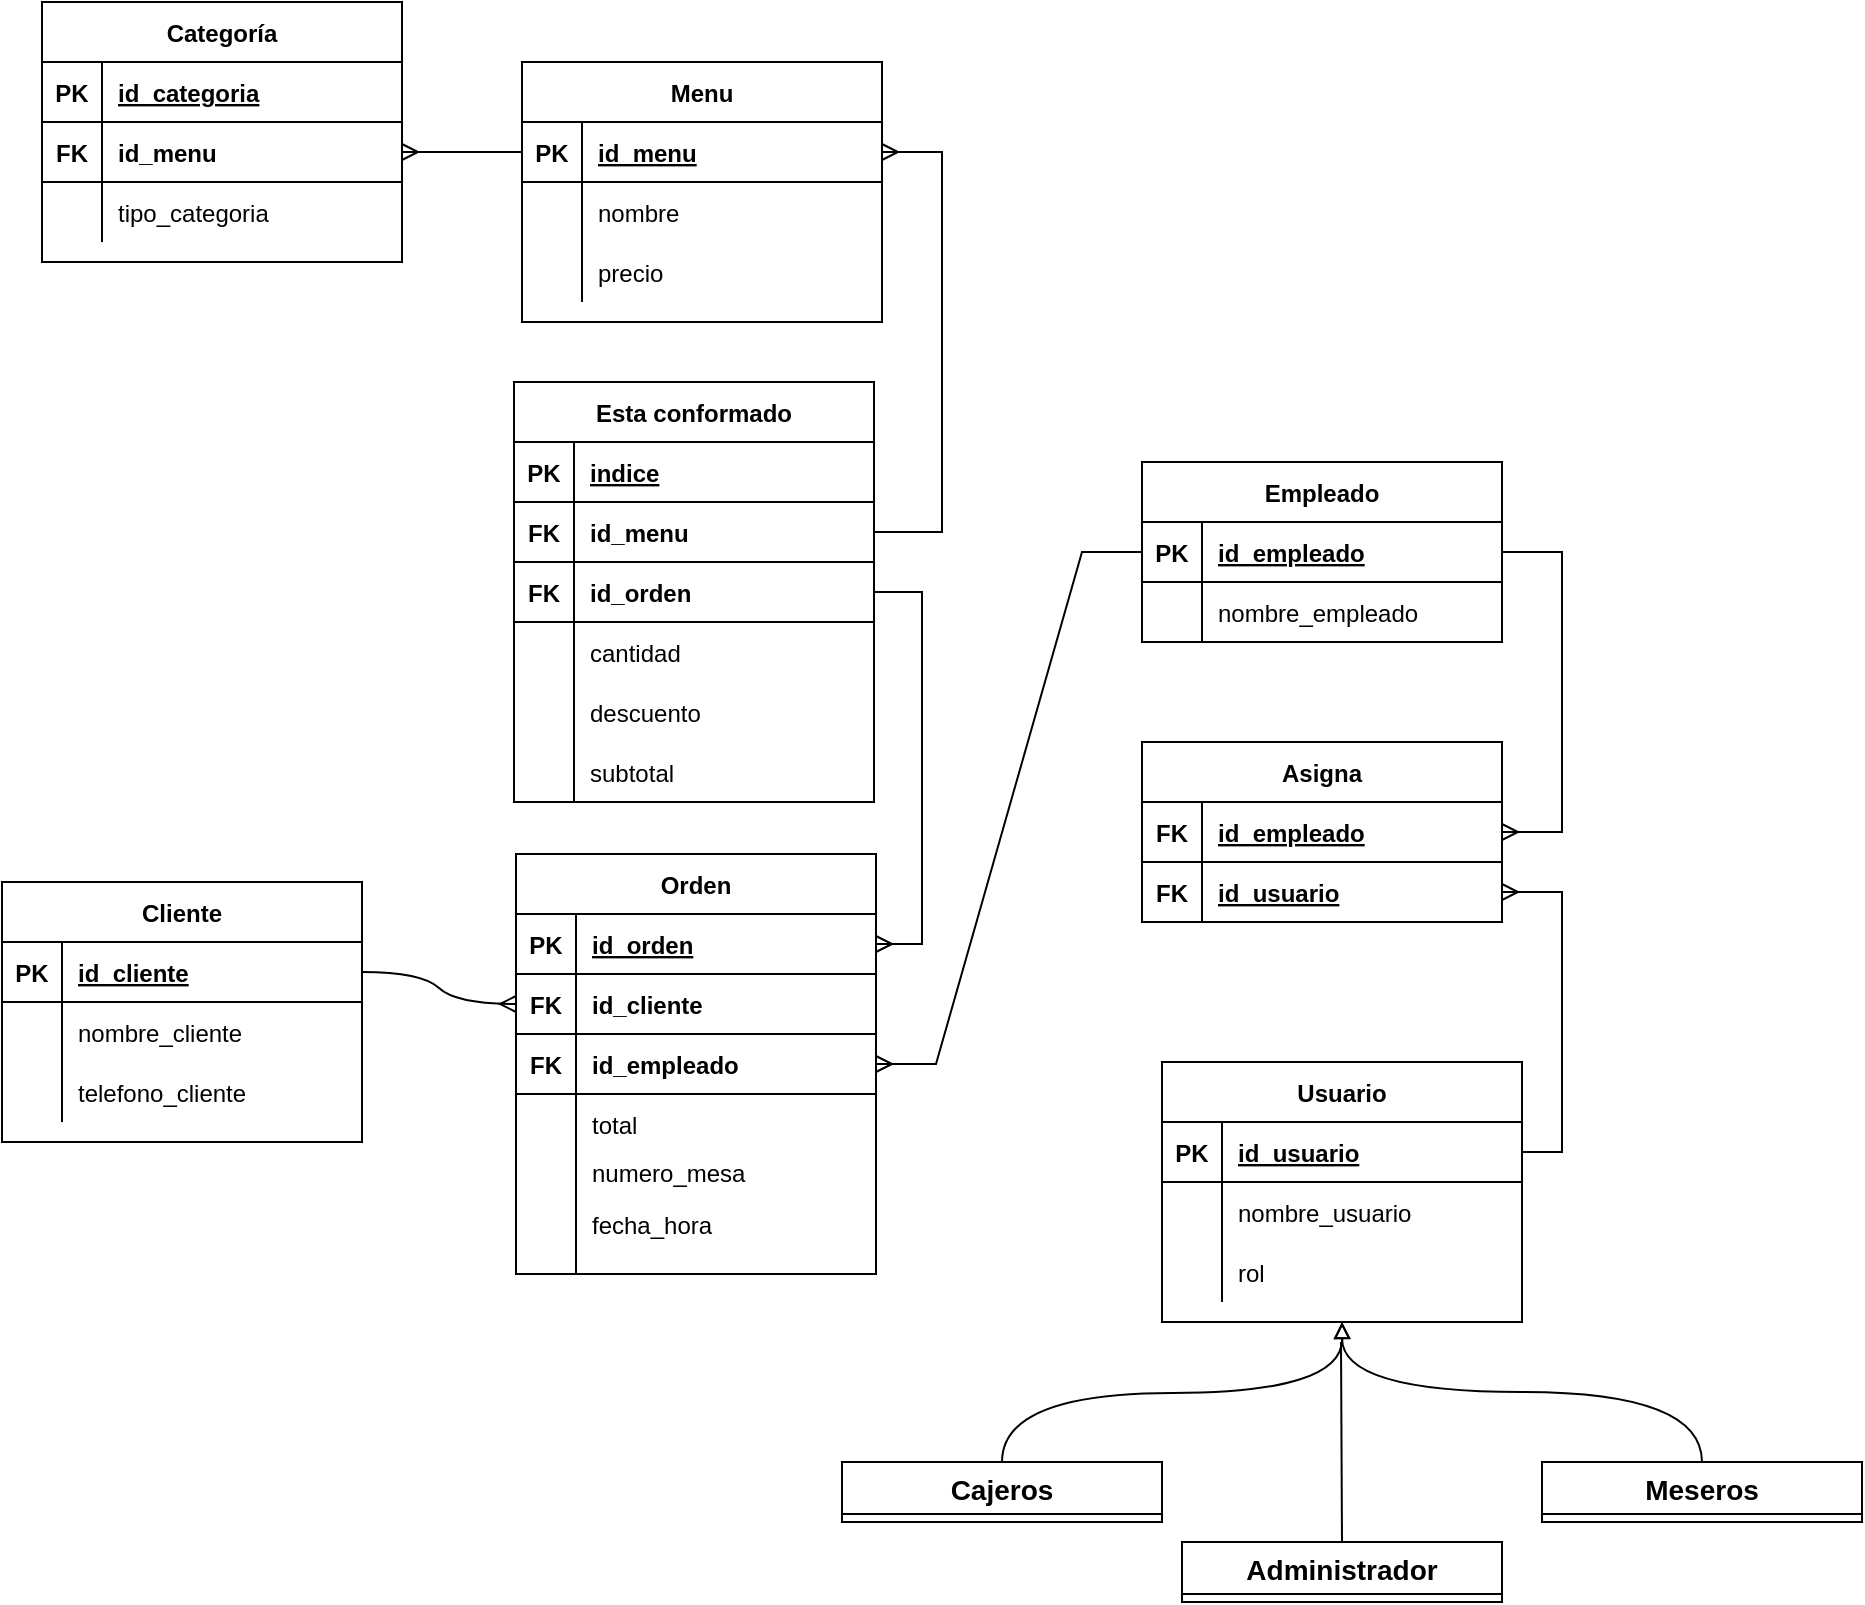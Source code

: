 <mxfile version="15.5.9" type="github">
  <diagram id="lqQEbO7ejHpjNOuA5p21" name="Page-1">
    <mxGraphModel dx="2037" dy="393" grid="1" gridSize="10" guides="1" tooltips="1" connect="1" arrows="1" fold="1" page="1" pageScale="1" pageWidth="1169" pageHeight="827" math="0" shadow="0">
      <root>
        <mxCell id="0" />
        <mxCell id="1" parent="0" />
        <mxCell id="8Vae4sAqEGgu1rBoIVW9-18" value="Cliente" style="shape=table;startSize=30;container=1;collapsible=1;childLayout=tableLayout;fixedRows=1;rowLines=0;fontStyle=1;align=center;resizeLast=1;" parent="1" vertex="1">
          <mxGeometry x="-930" y="570" width="180" height="130" as="geometry" />
        </mxCell>
        <mxCell id="8Vae4sAqEGgu1rBoIVW9-19" value="" style="shape=partialRectangle;collapsible=0;dropTarget=0;pointerEvents=0;fillColor=none;top=0;left=0;bottom=1;right=0;points=[[0,0.5],[1,0.5]];portConstraint=eastwest;" parent="8Vae4sAqEGgu1rBoIVW9-18" vertex="1">
          <mxGeometry y="30" width="180" height="30" as="geometry" />
        </mxCell>
        <mxCell id="8Vae4sAqEGgu1rBoIVW9-20" value="PK" style="shape=partialRectangle;connectable=0;fillColor=none;top=0;left=0;bottom=0;right=0;fontStyle=1;overflow=hidden;" parent="8Vae4sAqEGgu1rBoIVW9-19" vertex="1">
          <mxGeometry width="30" height="30" as="geometry">
            <mxRectangle width="30" height="30" as="alternateBounds" />
          </mxGeometry>
        </mxCell>
        <mxCell id="8Vae4sAqEGgu1rBoIVW9-21" value="id_cliente" style="shape=partialRectangle;connectable=0;fillColor=none;top=0;left=0;bottom=0;right=0;align=left;spacingLeft=6;fontStyle=5;overflow=hidden;" parent="8Vae4sAqEGgu1rBoIVW9-19" vertex="1">
          <mxGeometry x="30" width="150" height="30" as="geometry">
            <mxRectangle width="150" height="30" as="alternateBounds" />
          </mxGeometry>
        </mxCell>
        <mxCell id="8Vae4sAqEGgu1rBoIVW9-25" value="" style="shape=partialRectangle;collapsible=0;dropTarget=0;pointerEvents=0;fillColor=none;top=0;left=0;bottom=0;right=0;points=[[0,0.5],[1,0.5]];portConstraint=eastwest;" parent="8Vae4sAqEGgu1rBoIVW9-18" vertex="1">
          <mxGeometry y="60" width="180" height="30" as="geometry" />
        </mxCell>
        <mxCell id="8Vae4sAqEGgu1rBoIVW9-26" value="" style="shape=partialRectangle;connectable=0;fillColor=none;top=0;left=0;bottom=0;right=0;editable=1;overflow=hidden;" parent="8Vae4sAqEGgu1rBoIVW9-25" vertex="1">
          <mxGeometry width="30" height="30" as="geometry">
            <mxRectangle width="30" height="30" as="alternateBounds" />
          </mxGeometry>
        </mxCell>
        <mxCell id="8Vae4sAqEGgu1rBoIVW9-27" value="nombre_cliente" style="shape=partialRectangle;connectable=0;fillColor=none;top=0;left=0;bottom=0;right=0;align=left;spacingLeft=6;overflow=hidden;" parent="8Vae4sAqEGgu1rBoIVW9-25" vertex="1">
          <mxGeometry x="30" width="150" height="30" as="geometry">
            <mxRectangle width="150" height="30" as="alternateBounds" />
          </mxGeometry>
        </mxCell>
        <mxCell id="8Vae4sAqEGgu1rBoIVW9-28" value="" style="shape=partialRectangle;collapsible=0;dropTarget=0;pointerEvents=0;fillColor=none;top=0;left=0;bottom=0;right=0;points=[[0,0.5],[1,0.5]];portConstraint=eastwest;" parent="8Vae4sAqEGgu1rBoIVW9-18" vertex="1">
          <mxGeometry y="90" width="180" height="30" as="geometry" />
        </mxCell>
        <mxCell id="8Vae4sAqEGgu1rBoIVW9-29" value="" style="shape=partialRectangle;connectable=0;fillColor=none;top=0;left=0;bottom=0;right=0;editable=1;overflow=hidden;" parent="8Vae4sAqEGgu1rBoIVW9-28" vertex="1">
          <mxGeometry width="30" height="30" as="geometry">
            <mxRectangle width="30" height="30" as="alternateBounds" />
          </mxGeometry>
        </mxCell>
        <mxCell id="8Vae4sAqEGgu1rBoIVW9-30" value="telefono_cliente" style="shape=partialRectangle;connectable=0;fillColor=none;top=0;left=0;bottom=0;right=0;align=left;spacingLeft=6;overflow=hidden;" parent="8Vae4sAqEGgu1rBoIVW9-28" vertex="1">
          <mxGeometry x="30" width="150" height="30" as="geometry">
            <mxRectangle width="150" height="30" as="alternateBounds" />
          </mxGeometry>
        </mxCell>
        <mxCell id="8Vae4sAqEGgu1rBoIVW9-31" value="Usuario" style="shape=table;startSize=30;container=1;collapsible=1;childLayout=tableLayout;fixedRows=1;rowLines=0;fontStyle=1;align=center;resizeLast=1;" parent="1" vertex="1">
          <mxGeometry x="-350" y="660" width="180" height="130" as="geometry" />
        </mxCell>
        <mxCell id="8Vae4sAqEGgu1rBoIVW9-32" value="" style="shape=partialRectangle;collapsible=0;dropTarget=0;pointerEvents=0;fillColor=none;top=0;left=0;bottom=1;right=0;points=[[0,0.5],[1,0.5]];portConstraint=eastwest;" parent="8Vae4sAqEGgu1rBoIVW9-31" vertex="1">
          <mxGeometry y="30" width="180" height="30" as="geometry" />
        </mxCell>
        <mxCell id="8Vae4sAqEGgu1rBoIVW9-33" value="PK" style="shape=partialRectangle;connectable=0;fillColor=none;top=0;left=0;bottom=0;right=0;fontStyle=1;overflow=hidden;" parent="8Vae4sAqEGgu1rBoIVW9-32" vertex="1">
          <mxGeometry width="30" height="30" as="geometry">
            <mxRectangle width="30" height="30" as="alternateBounds" />
          </mxGeometry>
        </mxCell>
        <mxCell id="8Vae4sAqEGgu1rBoIVW9-34" value="id_usuario" style="shape=partialRectangle;connectable=0;fillColor=none;top=0;left=0;bottom=0;right=0;align=left;spacingLeft=6;fontStyle=5;overflow=hidden;" parent="8Vae4sAqEGgu1rBoIVW9-32" vertex="1">
          <mxGeometry x="30" width="150" height="30" as="geometry">
            <mxRectangle width="150" height="30" as="alternateBounds" />
          </mxGeometry>
        </mxCell>
        <mxCell id="8Vae4sAqEGgu1rBoIVW9-35" value="" style="shape=partialRectangle;collapsible=0;dropTarget=0;pointerEvents=0;fillColor=none;top=0;left=0;bottom=0;right=0;points=[[0,0.5],[1,0.5]];portConstraint=eastwest;" parent="8Vae4sAqEGgu1rBoIVW9-31" vertex="1">
          <mxGeometry y="60" width="180" height="30" as="geometry" />
        </mxCell>
        <mxCell id="8Vae4sAqEGgu1rBoIVW9-36" value="" style="shape=partialRectangle;connectable=0;fillColor=none;top=0;left=0;bottom=0;right=0;editable=1;overflow=hidden;" parent="8Vae4sAqEGgu1rBoIVW9-35" vertex="1">
          <mxGeometry width="30" height="30" as="geometry">
            <mxRectangle width="30" height="30" as="alternateBounds" />
          </mxGeometry>
        </mxCell>
        <mxCell id="8Vae4sAqEGgu1rBoIVW9-37" value="nombre_usuario" style="shape=partialRectangle;connectable=0;fillColor=none;top=0;left=0;bottom=0;right=0;align=left;spacingLeft=6;overflow=hidden;" parent="8Vae4sAqEGgu1rBoIVW9-35" vertex="1">
          <mxGeometry x="30" width="150" height="30" as="geometry">
            <mxRectangle width="150" height="30" as="alternateBounds" />
          </mxGeometry>
        </mxCell>
        <mxCell id="8Vae4sAqEGgu1rBoIVW9-38" value="" style="shape=partialRectangle;collapsible=0;dropTarget=0;pointerEvents=0;fillColor=none;top=0;left=0;bottom=0;right=0;points=[[0,0.5],[1,0.5]];portConstraint=eastwest;" parent="8Vae4sAqEGgu1rBoIVW9-31" vertex="1">
          <mxGeometry y="90" width="180" height="30" as="geometry" />
        </mxCell>
        <mxCell id="8Vae4sAqEGgu1rBoIVW9-39" value="" style="shape=partialRectangle;connectable=0;fillColor=none;top=0;left=0;bottom=0;right=0;editable=1;overflow=hidden;" parent="8Vae4sAqEGgu1rBoIVW9-38" vertex="1">
          <mxGeometry width="30" height="30" as="geometry">
            <mxRectangle width="30" height="30" as="alternateBounds" />
          </mxGeometry>
        </mxCell>
        <mxCell id="8Vae4sAqEGgu1rBoIVW9-40" value="rol" style="shape=partialRectangle;connectable=0;fillColor=none;top=0;left=0;bottom=0;right=0;align=left;spacingLeft=6;overflow=hidden;" parent="8Vae4sAqEGgu1rBoIVW9-38" vertex="1">
          <mxGeometry x="30" width="150" height="30" as="geometry">
            <mxRectangle width="150" height="30" as="alternateBounds" />
          </mxGeometry>
        </mxCell>
        <mxCell id="8Vae4sAqEGgu1rBoIVW9-57" value="Orden" style="shape=table;startSize=30;container=1;collapsible=1;childLayout=tableLayout;fixedRows=1;rowLines=0;fontStyle=1;align=center;resizeLast=1;" parent="1" vertex="1">
          <mxGeometry x="-673" y="556" width="180" height="210" as="geometry" />
        </mxCell>
        <mxCell id="8Vae4sAqEGgu1rBoIVW9-58" value="" style="shape=partialRectangle;collapsible=0;dropTarget=0;pointerEvents=0;fillColor=none;top=0;left=0;bottom=1;right=0;points=[[0,0.5],[1,0.5]];portConstraint=eastwest;" parent="8Vae4sAqEGgu1rBoIVW9-57" vertex="1">
          <mxGeometry y="30" width="180" height="30" as="geometry" />
        </mxCell>
        <mxCell id="8Vae4sAqEGgu1rBoIVW9-59" value="PK" style="shape=partialRectangle;connectable=0;fillColor=none;top=0;left=0;bottom=0;right=0;fontStyle=1;overflow=hidden;" parent="8Vae4sAqEGgu1rBoIVW9-58" vertex="1">
          <mxGeometry width="30" height="30" as="geometry">
            <mxRectangle width="30" height="30" as="alternateBounds" />
          </mxGeometry>
        </mxCell>
        <mxCell id="8Vae4sAqEGgu1rBoIVW9-60" value="id_orden" style="shape=partialRectangle;connectable=0;fillColor=none;top=0;left=0;bottom=0;right=0;align=left;spacingLeft=6;fontStyle=5;overflow=hidden;" parent="8Vae4sAqEGgu1rBoIVW9-58" vertex="1">
          <mxGeometry x="30" width="150" height="30" as="geometry">
            <mxRectangle width="150" height="30" as="alternateBounds" />
          </mxGeometry>
        </mxCell>
        <mxCell id="8Vae4sAqEGgu1rBoIVW9-61" value="" style="shape=partialRectangle;collapsible=0;dropTarget=0;pointerEvents=0;fillColor=none;top=0;left=0;bottom=1;right=0;points=[[0,0.5],[1,0.5]];portConstraint=eastwest;" parent="8Vae4sAqEGgu1rBoIVW9-57" vertex="1">
          <mxGeometry y="60" width="180" height="30" as="geometry" />
        </mxCell>
        <mxCell id="8Vae4sAqEGgu1rBoIVW9-62" value="FK" style="shape=partialRectangle;connectable=0;fillColor=none;top=0;left=0;bottom=0;right=0;fontStyle=1;overflow=hidden;" parent="8Vae4sAqEGgu1rBoIVW9-61" vertex="1">
          <mxGeometry width="30" height="30" as="geometry">
            <mxRectangle width="30" height="30" as="alternateBounds" />
          </mxGeometry>
        </mxCell>
        <mxCell id="8Vae4sAqEGgu1rBoIVW9-63" value="id_cliente" style="shape=partialRectangle;connectable=0;fillColor=none;top=0;left=0;bottom=0;right=0;align=left;spacingLeft=6;fontStyle=1;overflow=hidden;" parent="8Vae4sAqEGgu1rBoIVW9-61" vertex="1">
          <mxGeometry x="30" width="150" height="30" as="geometry">
            <mxRectangle width="150" height="30" as="alternateBounds" />
          </mxGeometry>
        </mxCell>
        <mxCell id="8Vae4sAqEGgu1rBoIVW9-67" value="" style="shape=partialRectangle;collapsible=0;dropTarget=0;pointerEvents=0;fillColor=none;top=0;left=0;bottom=1;right=0;points=[[0,0.5],[1,0.5]];portConstraint=eastwest;" parent="8Vae4sAqEGgu1rBoIVW9-57" vertex="1">
          <mxGeometry y="90" width="180" height="30" as="geometry" />
        </mxCell>
        <mxCell id="8Vae4sAqEGgu1rBoIVW9-68" value="FK" style="shape=partialRectangle;connectable=0;fillColor=none;top=0;left=0;bottom=0;right=0;fontStyle=1;overflow=hidden;" parent="8Vae4sAqEGgu1rBoIVW9-67" vertex="1">
          <mxGeometry width="30" height="30" as="geometry">
            <mxRectangle width="30" height="30" as="alternateBounds" />
          </mxGeometry>
        </mxCell>
        <mxCell id="8Vae4sAqEGgu1rBoIVW9-69" value="id_empleado" style="shape=partialRectangle;connectable=0;fillColor=none;top=0;left=0;bottom=0;right=0;align=left;spacingLeft=6;fontStyle=1;overflow=hidden;" parent="8Vae4sAqEGgu1rBoIVW9-67" vertex="1">
          <mxGeometry x="30" width="150" height="30" as="geometry">
            <mxRectangle width="150" height="30" as="alternateBounds" />
          </mxGeometry>
        </mxCell>
        <mxCell id="8Vae4sAqEGgu1rBoIVW9-64" value="" style="shape=partialRectangle;collapsible=0;dropTarget=0;pointerEvents=0;fillColor=none;top=0;left=0;bottom=0;right=0;points=[[0,0.5],[1,0.5]];portConstraint=eastwest;" parent="8Vae4sAqEGgu1rBoIVW9-57" vertex="1">
          <mxGeometry y="120" width="180" height="30" as="geometry" />
        </mxCell>
        <mxCell id="8Vae4sAqEGgu1rBoIVW9-65" value="" style="shape=partialRectangle;connectable=0;fillColor=none;top=0;left=0;bottom=0;right=0;editable=1;overflow=hidden;" parent="8Vae4sAqEGgu1rBoIVW9-64" vertex="1">
          <mxGeometry width="30" height="30" as="geometry">
            <mxRectangle width="30" height="30" as="alternateBounds" />
          </mxGeometry>
        </mxCell>
        <mxCell id="8Vae4sAqEGgu1rBoIVW9-66" value="total" style="shape=partialRectangle;connectable=0;fillColor=none;top=0;left=0;bottom=0;right=0;align=left;spacingLeft=6;overflow=hidden;" parent="8Vae4sAqEGgu1rBoIVW9-64" vertex="1">
          <mxGeometry x="30" width="150" height="30" as="geometry">
            <mxRectangle width="150" height="30" as="alternateBounds" />
          </mxGeometry>
        </mxCell>
        <mxCell id="8Vae4sAqEGgu1rBoIVW9-70" value="" style="shape=partialRectangle;collapsible=0;dropTarget=0;pointerEvents=0;fillColor=none;top=0;left=0;bottom=0;right=0;points=[[0,0.5],[1,0.5]];portConstraint=eastwest;" parent="8Vae4sAqEGgu1rBoIVW9-57" vertex="1">
          <mxGeometry y="150" width="180" height="30" as="geometry" />
        </mxCell>
        <mxCell id="8Vae4sAqEGgu1rBoIVW9-71" value="" style="shape=partialRectangle;connectable=0;fillColor=none;top=0;left=0;bottom=0;right=0;editable=1;overflow=hidden;" parent="8Vae4sAqEGgu1rBoIVW9-70" vertex="1">
          <mxGeometry width="30" height="30" as="geometry">
            <mxRectangle width="30" height="30" as="alternateBounds" />
          </mxGeometry>
        </mxCell>
        <mxCell id="8Vae4sAqEGgu1rBoIVW9-72" value="" style="shape=partialRectangle;connectable=0;fillColor=none;top=0;left=0;bottom=0;right=0;align=left;spacingLeft=6;overflow=hidden;" parent="8Vae4sAqEGgu1rBoIVW9-70" vertex="1">
          <mxGeometry x="30" width="150" height="30" as="geometry">
            <mxRectangle width="150" height="30" as="alternateBounds" />
          </mxGeometry>
        </mxCell>
        <mxCell id="8Vae4sAqEGgu1rBoIVW9-127" value="" style="shape=partialRectangle;collapsible=0;dropTarget=0;pointerEvents=0;fillColor=none;top=0;left=0;bottom=1;right=0;points=[[0,0.5],[1,0.5]];portConstraint=eastwest;" parent="8Vae4sAqEGgu1rBoIVW9-57" vertex="1">
          <mxGeometry y="180" width="180" height="30" as="geometry" />
        </mxCell>
        <mxCell id="8Vae4sAqEGgu1rBoIVW9-128" value="" style="shape=partialRectangle;connectable=0;fillColor=none;top=0;left=0;bottom=0;right=0;fontStyle=1;overflow=hidden;" parent="8Vae4sAqEGgu1rBoIVW9-127" vertex="1">
          <mxGeometry width="30" height="30" as="geometry">
            <mxRectangle width="30" height="30" as="alternateBounds" />
          </mxGeometry>
        </mxCell>
        <mxCell id="8Vae4sAqEGgu1rBoIVW9-129" value="" style="shape=partialRectangle;connectable=0;fillColor=none;top=0;left=0;bottom=0;right=0;align=left;spacingLeft=6;fontStyle=1;overflow=hidden;" parent="8Vae4sAqEGgu1rBoIVW9-127" vertex="1">
          <mxGeometry x="30" width="150" height="30" as="geometry">
            <mxRectangle width="150" height="30" as="alternateBounds" />
          </mxGeometry>
        </mxCell>
        <mxCell id="8Vae4sAqEGgu1rBoIVW9-96" value="Categoría" style="shape=table;startSize=30;container=1;collapsible=1;childLayout=tableLayout;fixedRows=1;rowLines=0;fontStyle=1;align=center;resizeLast=1;" parent="1" vertex="1">
          <mxGeometry x="-910" y="130" width="180" height="130" as="geometry" />
        </mxCell>
        <mxCell id="8Vae4sAqEGgu1rBoIVW9-97" value="" style="shape=partialRectangle;collapsible=0;dropTarget=0;pointerEvents=0;fillColor=none;top=0;left=0;bottom=1;right=0;points=[[0,0.5],[1,0.5]];portConstraint=eastwest;" parent="8Vae4sAqEGgu1rBoIVW9-96" vertex="1">
          <mxGeometry y="30" width="180" height="30" as="geometry" />
        </mxCell>
        <mxCell id="8Vae4sAqEGgu1rBoIVW9-98" value="PK" style="shape=partialRectangle;connectable=0;fillColor=none;top=0;left=0;bottom=0;right=0;fontStyle=1;overflow=hidden;" parent="8Vae4sAqEGgu1rBoIVW9-97" vertex="1">
          <mxGeometry width="30" height="30" as="geometry">
            <mxRectangle width="30" height="30" as="alternateBounds" />
          </mxGeometry>
        </mxCell>
        <mxCell id="8Vae4sAqEGgu1rBoIVW9-99" value="id_categoria" style="shape=partialRectangle;connectable=0;fillColor=none;top=0;left=0;bottom=0;right=0;align=left;spacingLeft=6;fontStyle=5;overflow=hidden;" parent="8Vae4sAqEGgu1rBoIVW9-97" vertex="1">
          <mxGeometry x="30" width="150" height="30" as="geometry">
            <mxRectangle width="150" height="30" as="alternateBounds" />
          </mxGeometry>
        </mxCell>
        <mxCell id="8Vae4sAqEGgu1rBoIVW9-100" value="" style="shape=partialRectangle;collapsible=0;dropTarget=0;pointerEvents=0;fillColor=none;top=0;left=0;bottom=1;right=0;points=[[0,0.5],[1,0.5]];portConstraint=eastwest;" parent="8Vae4sAqEGgu1rBoIVW9-96" vertex="1">
          <mxGeometry y="60" width="180" height="30" as="geometry" />
        </mxCell>
        <mxCell id="8Vae4sAqEGgu1rBoIVW9-101" value="FK" style="shape=partialRectangle;connectable=0;fillColor=none;top=0;left=0;bottom=0;right=0;fontStyle=1;overflow=hidden;" parent="8Vae4sAqEGgu1rBoIVW9-100" vertex="1">
          <mxGeometry width="30" height="30" as="geometry">
            <mxRectangle width="30" height="30" as="alternateBounds" />
          </mxGeometry>
        </mxCell>
        <mxCell id="8Vae4sAqEGgu1rBoIVW9-102" value="id_menu" style="shape=partialRectangle;connectable=0;fillColor=none;top=0;left=0;bottom=0;right=0;align=left;spacingLeft=6;fontStyle=1;overflow=hidden;" parent="8Vae4sAqEGgu1rBoIVW9-100" vertex="1">
          <mxGeometry x="30" width="150" height="30" as="geometry">
            <mxRectangle width="150" height="30" as="alternateBounds" />
          </mxGeometry>
        </mxCell>
        <mxCell id="8Vae4sAqEGgu1rBoIVW9-103" value="" style="shape=partialRectangle;collapsible=0;dropTarget=0;pointerEvents=0;fillColor=none;top=0;left=0;bottom=0;right=0;points=[[0,0.5],[1,0.5]];portConstraint=eastwest;" parent="8Vae4sAqEGgu1rBoIVW9-96" vertex="1">
          <mxGeometry y="90" width="180" height="30" as="geometry" />
        </mxCell>
        <mxCell id="8Vae4sAqEGgu1rBoIVW9-104" value="" style="shape=partialRectangle;connectable=0;fillColor=none;top=0;left=0;bottom=0;right=0;editable=1;overflow=hidden;" parent="8Vae4sAqEGgu1rBoIVW9-103" vertex="1">
          <mxGeometry width="30" height="30" as="geometry">
            <mxRectangle width="30" height="30" as="alternateBounds" />
          </mxGeometry>
        </mxCell>
        <mxCell id="8Vae4sAqEGgu1rBoIVW9-105" value="tipo_categoria" style="shape=partialRectangle;connectable=0;fillColor=none;top=0;left=0;bottom=0;right=0;align=left;spacingLeft=6;overflow=hidden;" parent="8Vae4sAqEGgu1rBoIVW9-103" vertex="1">
          <mxGeometry x="30" width="150" height="30" as="geometry">
            <mxRectangle width="150" height="30" as="alternateBounds" />
          </mxGeometry>
        </mxCell>
        <mxCell id="8Vae4sAqEGgu1rBoIVW9-155" style="edgeStyle=orthogonalEdgeStyle;curved=1;rounded=0;orthogonalLoop=1;jettySize=auto;html=1;endArrow=block;endFill=0;exitX=0.5;exitY=0;exitDx=0;exitDy=0;" parent="1" source="8Vae4sAqEGgu1rBoIVW9-120" edge="1">
          <mxGeometry relative="1" as="geometry">
            <mxPoint x="-260" y="790" as="targetPoint" />
          </mxGeometry>
        </mxCell>
        <mxCell id="8Vae4sAqEGgu1rBoIVW9-120" value="Cajeros" style="swimlane;fontStyle=1;childLayout=stackLayout;horizontal=1;startSize=26;horizontalStack=0;resizeParent=1;resizeParentMax=0;resizeLast=0;collapsible=1;marginBottom=0;align=center;fontSize=14;" parent="1" vertex="1">
          <mxGeometry x="-510" y="860" width="160" height="30" as="geometry" />
        </mxCell>
        <mxCell id="8Vae4sAqEGgu1rBoIVW9-154" style="edgeStyle=orthogonalEdgeStyle;curved=1;rounded=0;orthogonalLoop=1;jettySize=auto;html=1;exitX=0.5;exitY=0;exitDx=0;exitDy=0;entryX=0.5;entryY=1;entryDx=0;entryDy=0;endArrow=block;endFill=0;" parent="1" source="8Vae4sAqEGgu1rBoIVW9-124" target="8Vae4sAqEGgu1rBoIVW9-31" edge="1">
          <mxGeometry relative="1" as="geometry" />
        </mxCell>
        <mxCell id="8Vae4sAqEGgu1rBoIVW9-124" value="Meseros" style="swimlane;fontStyle=1;childLayout=stackLayout;horizontal=1;startSize=26;horizontalStack=0;resizeParent=1;resizeParentMax=0;resizeLast=0;collapsible=1;marginBottom=0;align=center;fontSize=14;" parent="1" vertex="1">
          <mxGeometry x="-160" y="860" width="160" height="30" as="geometry" />
        </mxCell>
        <mxCell id="8Vae4sAqEGgu1rBoIVW9-126" value="" style="edgeStyle=entityRelationEdgeStyle;fontSize=12;html=1;endArrow=ERmany;rounded=0;entryX=0;entryY=0.5;entryDx=0;entryDy=0;curved=1;" parent="1" source="8Vae4sAqEGgu1rBoIVW9-19" target="8Vae4sAqEGgu1rBoIVW9-61" edge="1">
          <mxGeometry width="100" height="100" relative="1" as="geometry">
            <mxPoint x="-833" y="670" as="sourcePoint" />
            <mxPoint x="-733" y="570" as="targetPoint" />
          </mxGeometry>
        </mxCell>
        <mxCell id="8Vae4sAqEGgu1rBoIVW9-140" value="Menu" style="shape=table;startSize=30;container=1;collapsible=1;childLayout=tableLayout;fixedRows=1;rowLines=0;fontStyle=1;align=center;resizeLast=1;" parent="1" vertex="1">
          <mxGeometry x="-670" y="160" width="180" height="130" as="geometry" />
        </mxCell>
        <mxCell id="8Vae4sAqEGgu1rBoIVW9-141" value="" style="shape=partialRectangle;collapsible=0;dropTarget=0;pointerEvents=0;fillColor=none;top=0;left=0;bottom=1;right=0;points=[[0,0.5],[1,0.5]];portConstraint=eastwest;" parent="8Vae4sAqEGgu1rBoIVW9-140" vertex="1">
          <mxGeometry y="30" width="180" height="30" as="geometry" />
        </mxCell>
        <mxCell id="8Vae4sAqEGgu1rBoIVW9-142" value="PK" style="shape=partialRectangle;connectable=0;fillColor=none;top=0;left=0;bottom=0;right=0;fontStyle=1;overflow=hidden;" parent="8Vae4sAqEGgu1rBoIVW9-141" vertex="1">
          <mxGeometry width="30" height="30" as="geometry">
            <mxRectangle width="30" height="30" as="alternateBounds" />
          </mxGeometry>
        </mxCell>
        <mxCell id="8Vae4sAqEGgu1rBoIVW9-143" value="id_menu" style="shape=partialRectangle;connectable=0;fillColor=none;top=0;left=0;bottom=0;right=0;align=left;spacingLeft=6;fontStyle=5;overflow=hidden;" parent="8Vae4sAqEGgu1rBoIVW9-141" vertex="1">
          <mxGeometry x="30" width="150" height="30" as="geometry">
            <mxRectangle width="150" height="30" as="alternateBounds" />
          </mxGeometry>
        </mxCell>
        <mxCell id="8Vae4sAqEGgu1rBoIVW9-147" value="" style="shape=partialRectangle;collapsible=0;dropTarget=0;pointerEvents=0;fillColor=none;top=0;left=0;bottom=0;right=0;points=[[0,0.5],[1,0.5]];portConstraint=eastwest;" parent="8Vae4sAqEGgu1rBoIVW9-140" vertex="1">
          <mxGeometry y="60" width="180" height="30" as="geometry" />
        </mxCell>
        <mxCell id="8Vae4sAqEGgu1rBoIVW9-148" value="" style="shape=partialRectangle;connectable=0;fillColor=none;top=0;left=0;bottom=0;right=0;editable=1;overflow=hidden;" parent="8Vae4sAqEGgu1rBoIVW9-147" vertex="1">
          <mxGeometry width="30" height="30" as="geometry">
            <mxRectangle width="30" height="30" as="alternateBounds" />
          </mxGeometry>
        </mxCell>
        <mxCell id="8Vae4sAqEGgu1rBoIVW9-149" value="nombre" style="shape=partialRectangle;connectable=0;fillColor=none;top=0;left=0;bottom=0;right=0;align=left;spacingLeft=6;overflow=hidden;" parent="8Vae4sAqEGgu1rBoIVW9-147" vertex="1">
          <mxGeometry x="30" width="150" height="30" as="geometry">
            <mxRectangle width="150" height="30" as="alternateBounds" />
          </mxGeometry>
        </mxCell>
        <mxCell id="euADlEJ3POWtgNuuzWBU-87" value="" style="shape=partialRectangle;collapsible=0;dropTarget=0;pointerEvents=0;fillColor=none;top=0;left=0;bottom=0;right=0;points=[[0,0.5],[1,0.5]];portConstraint=eastwest;" vertex="1" parent="8Vae4sAqEGgu1rBoIVW9-140">
          <mxGeometry y="90" width="180" height="30" as="geometry" />
        </mxCell>
        <mxCell id="euADlEJ3POWtgNuuzWBU-88" value="" style="shape=partialRectangle;connectable=0;fillColor=none;top=0;left=0;bottom=0;right=0;editable=1;overflow=hidden;" vertex="1" parent="euADlEJ3POWtgNuuzWBU-87">
          <mxGeometry width="30" height="30" as="geometry">
            <mxRectangle width="30" height="30" as="alternateBounds" />
          </mxGeometry>
        </mxCell>
        <mxCell id="euADlEJ3POWtgNuuzWBU-89" value="precio" style="shape=partialRectangle;connectable=0;fillColor=none;top=0;left=0;bottom=0;right=0;align=left;spacingLeft=6;overflow=hidden;" vertex="1" parent="euADlEJ3POWtgNuuzWBU-87">
          <mxGeometry x="30" width="150" height="30" as="geometry">
            <mxRectangle width="150" height="30" as="alternateBounds" />
          </mxGeometry>
        </mxCell>
        <mxCell id="8Vae4sAqEGgu1rBoIVW9-161" value="" style="edgeStyle=entityRelationEdgeStyle;fontSize=12;html=1;endArrow=ERmany;rounded=0;curved=1;entryX=1;entryY=0.5;entryDx=0;entryDy=0;exitX=0;exitY=0.5;exitDx=0;exitDy=0;" parent="1" source="8Vae4sAqEGgu1rBoIVW9-141" target="8Vae4sAqEGgu1rBoIVW9-100" edge="1">
          <mxGeometry width="100" height="100" relative="1" as="geometry">
            <mxPoint x="-793" y="324" as="sourcePoint" />
            <mxPoint x="-733" y="254" as="targetPoint" />
          </mxGeometry>
        </mxCell>
        <mxCell id="euADlEJ3POWtgNuuzWBU-3" value="fecha_hora" style="shape=partialRectangle;connectable=0;fillColor=none;top=0;left=0;bottom=0;right=0;align=left;spacingLeft=6;overflow=hidden;" vertex="1" parent="1">
          <mxGeometry x="-643" y="726" width="150" height="30" as="geometry">
            <mxRectangle width="150" height="30" as="alternateBounds" />
          </mxGeometry>
        </mxCell>
        <mxCell id="euADlEJ3POWtgNuuzWBU-4" value="numero_mesa" style="shape=partialRectangle;connectable=0;fillColor=none;top=0;left=0;bottom=0;right=0;align=left;spacingLeft=6;overflow=hidden;" vertex="1" parent="1">
          <mxGeometry x="-643" y="700" width="150" height="30" as="geometry">
            <mxRectangle width="150" height="30" as="alternateBounds" />
          </mxGeometry>
        </mxCell>
        <mxCell id="euADlEJ3POWtgNuuzWBU-50" value="Esta conformado" style="shape=table;startSize=30;container=1;collapsible=1;childLayout=tableLayout;fixedRows=1;rowLines=0;fontStyle=1;align=center;resizeLast=1;" vertex="1" parent="1">
          <mxGeometry x="-674" y="320" width="180" height="210" as="geometry" />
        </mxCell>
        <mxCell id="euADlEJ3POWtgNuuzWBU-51" value="" style="shape=partialRectangle;collapsible=0;dropTarget=0;pointerEvents=0;fillColor=none;top=0;left=0;bottom=1;right=0;points=[[0,0.5],[1,0.5]];portConstraint=eastwest;" vertex="1" parent="euADlEJ3POWtgNuuzWBU-50">
          <mxGeometry y="30" width="180" height="30" as="geometry" />
        </mxCell>
        <mxCell id="euADlEJ3POWtgNuuzWBU-52" value="PK" style="shape=partialRectangle;connectable=0;fillColor=none;top=0;left=0;bottom=0;right=0;fontStyle=1;overflow=hidden;" vertex="1" parent="euADlEJ3POWtgNuuzWBU-51">
          <mxGeometry width="30" height="30" as="geometry">
            <mxRectangle width="30" height="30" as="alternateBounds" />
          </mxGeometry>
        </mxCell>
        <mxCell id="euADlEJ3POWtgNuuzWBU-53" value="indice" style="shape=partialRectangle;connectable=0;fillColor=none;top=0;left=0;bottom=0;right=0;align=left;spacingLeft=6;fontStyle=5;overflow=hidden;" vertex="1" parent="euADlEJ3POWtgNuuzWBU-51">
          <mxGeometry x="30" width="150" height="30" as="geometry">
            <mxRectangle width="150" height="30" as="alternateBounds" />
          </mxGeometry>
        </mxCell>
        <mxCell id="euADlEJ3POWtgNuuzWBU-54" value="" style="shape=partialRectangle;collapsible=0;dropTarget=0;pointerEvents=0;fillColor=none;top=0;left=0;bottom=1;right=0;points=[[0,0.5],[1,0.5]];portConstraint=eastwest;" vertex="1" parent="euADlEJ3POWtgNuuzWBU-50">
          <mxGeometry y="60" width="180" height="30" as="geometry" />
        </mxCell>
        <mxCell id="euADlEJ3POWtgNuuzWBU-55" value="FK" style="shape=partialRectangle;connectable=0;fillColor=none;top=0;left=0;bottom=0;right=0;fontStyle=1;overflow=hidden;" vertex="1" parent="euADlEJ3POWtgNuuzWBU-54">
          <mxGeometry width="30" height="30" as="geometry">
            <mxRectangle width="30" height="30" as="alternateBounds" />
          </mxGeometry>
        </mxCell>
        <mxCell id="euADlEJ3POWtgNuuzWBU-56" value="id_menu" style="shape=partialRectangle;connectable=0;fillColor=none;top=0;left=0;bottom=0;right=0;align=left;spacingLeft=6;fontStyle=1;overflow=hidden;" vertex="1" parent="euADlEJ3POWtgNuuzWBU-54">
          <mxGeometry x="30" width="150" height="30" as="geometry">
            <mxRectangle width="150" height="30" as="alternateBounds" />
          </mxGeometry>
        </mxCell>
        <mxCell id="euADlEJ3POWtgNuuzWBU-63" value="" style="shape=partialRectangle;collapsible=0;dropTarget=0;pointerEvents=0;fillColor=none;top=0;left=0;bottom=1;right=0;points=[[0,0.5],[1,0.5]];portConstraint=eastwest;" vertex="1" parent="euADlEJ3POWtgNuuzWBU-50">
          <mxGeometry y="90" width="180" height="30" as="geometry" />
        </mxCell>
        <mxCell id="euADlEJ3POWtgNuuzWBU-64" value="FK" style="shape=partialRectangle;connectable=0;fillColor=none;top=0;left=0;bottom=0;right=0;fontStyle=1;overflow=hidden;" vertex="1" parent="euADlEJ3POWtgNuuzWBU-63">
          <mxGeometry width="30" height="30" as="geometry">
            <mxRectangle width="30" height="30" as="alternateBounds" />
          </mxGeometry>
        </mxCell>
        <mxCell id="euADlEJ3POWtgNuuzWBU-65" value="id_orden" style="shape=partialRectangle;connectable=0;fillColor=none;top=0;left=0;bottom=0;right=0;align=left;spacingLeft=6;fontStyle=1;overflow=hidden;" vertex="1" parent="euADlEJ3POWtgNuuzWBU-63">
          <mxGeometry x="30" width="150" height="30" as="geometry">
            <mxRectangle width="150" height="30" as="alternateBounds" />
          </mxGeometry>
        </mxCell>
        <mxCell id="euADlEJ3POWtgNuuzWBU-57" value="" style="shape=partialRectangle;collapsible=0;dropTarget=0;pointerEvents=0;fillColor=none;top=0;left=0;bottom=0;right=0;points=[[0,0.5],[1,0.5]];portConstraint=eastwest;" vertex="1" parent="euADlEJ3POWtgNuuzWBU-50">
          <mxGeometry y="120" width="180" height="30" as="geometry" />
        </mxCell>
        <mxCell id="euADlEJ3POWtgNuuzWBU-58" value="" style="shape=partialRectangle;connectable=0;fillColor=none;top=0;left=0;bottom=0;right=0;editable=1;overflow=hidden;" vertex="1" parent="euADlEJ3POWtgNuuzWBU-57">
          <mxGeometry width="30" height="30" as="geometry">
            <mxRectangle width="30" height="30" as="alternateBounds" />
          </mxGeometry>
        </mxCell>
        <mxCell id="euADlEJ3POWtgNuuzWBU-59" value="cantidad" style="shape=partialRectangle;connectable=0;fillColor=none;top=0;left=0;bottom=0;right=0;align=left;spacingLeft=6;overflow=hidden;" vertex="1" parent="euADlEJ3POWtgNuuzWBU-57">
          <mxGeometry x="30" width="150" height="30" as="geometry">
            <mxRectangle width="150" height="30" as="alternateBounds" />
          </mxGeometry>
        </mxCell>
        <mxCell id="euADlEJ3POWtgNuuzWBU-79" value="" style="shape=partialRectangle;collapsible=0;dropTarget=0;pointerEvents=0;fillColor=none;top=0;left=0;bottom=0;right=0;points=[[0,0.5],[1,0.5]];portConstraint=eastwest;" vertex="1" parent="euADlEJ3POWtgNuuzWBU-50">
          <mxGeometry y="150" width="180" height="30" as="geometry" />
        </mxCell>
        <mxCell id="euADlEJ3POWtgNuuzWBU-80" value="" style="shape=partialRectangle;connectable=0;fillColor=none;top=0;left=0;bottom=0;right=0;editable=1;overflow=hidden;" vertex="1" parent="euADlEJ3POWtgNuuzWBU-79">
          <mxGeometry width="30" height="30" as="geometry">
            <mxRectangle width="30" height="30" as="alternateBounds" />
          </mxGeometry>
        </mxCell>
        <mxCell id="euADlEJ3POWtgNuuzWBU-81" value="descuento" style="shape=partialRectangle;connectable=0;fillColor=none;top=0;left=0;bottom=0;right=0;align=left;spacingLeft=6;overflow=hidden;" vertex="1" parent="euADlEJ3POWtgNuuzWBU-79">
          <mxGeometry x="30" width="150" height="30" as="geometry">
            <mxRectangle width="150" height="30" as="alternateBounds" />
          </mxGeometry>
        </mxCell>
        <mxCell id="euADlEJ3POWtgNuuzWBU-82" value="" style="shape=partialRectangle;collapsible=0;dropTarget=0;pointerEvents=0;fillColor=none;top=0;left=0;bottom=0;right=0;points=[[0,0.5],[1,0.5]];portConstraint=eastwest;" vertex="1" parent="euADlEJ3POWtgNuuzWBU-50">
          <mxGeometry y="180" width="180" height="30" as="geometry" />
        </mxCell>
        <mxCell id="euADlEJ3POWtgNuuzWBU-83" value="" style="shape=partialRectangle;connectable=0;fillColor=none;top=0;left=0;bottom=0;right=0;editable=1;overflow=hidden;" vertex="1" parent="euADlEJ3POWtgNuuzWBU-82">
          <mxGeometry width="30" height="30" as="geometry">
            <mxRectangle width="30" height="30" as="alternateBounds" />
          </mxGeometry>
        </mxCell>
        <mxCell id="euADlEJ3POWtgNuuzWBU-84" value="subtotal" style="shape=partialRectangle;connectable=0;fillColor=none;top=0;left=0;bottom=0;right=0;align=left;spacingLeft=6;overflow=hidden;" vertex="1" parent="euADlEJ3POWtgNuuzWBU-82">
          <mxGeometry x="30" width="150" height="30" as="geometry">
            <mxRectangle width="150" height="30" as="alternateBounds" />
          </mxGeometry>
        </mxCell>
        <mxCell id="euADlEJ3POWtgNuuzWBU-85" value="" style="edgeStyle=orthogonalEdgeStyle;fontSize=12;html=1;endArrow=ERmany;rounded=0;exitX=1;exitY=0.5;exitDx=0;exitDy=0;entryX=1;entryY=0.5;entryDx=0;entryDy=0;" edge="1" parent="1" source="euADlEJ3POWtgNuuzWBU-54" target="8Vae4sAqEGgu1rBoIVW9-141">
          <mxGeometry width="100" height="100" relative="1" as="geometry">
            <mxPoint x="-580" y="520" as="sourcePoint" />
            <mxPoint x="-480" y="420" as="targetPoint" />
            <Array as="points">
              <mxPoint x="-460" y="395" />
              <mxPoint x="-460" y="205" />
            </Array>
          </mxGeometry>
        </mxCell>
        <mxCell id="euADlEJ3POWtgNuuzWBU-86" value="" style="fontSize=12;html=1;endArrow=ERmany;rounded=0;exitX=1;exitY=0.5;exitDx=0;exitDy=0;entryX=1;entryY=0.5;entryDx=0;entryDy=0;edgeStyle=orthogonalEdgeStyle;" edge="1" parent="1" source="euADlEJ3POWtgNuuzWBU-63" target="8Vae4sAqEGgu1rBoIVW9-58">
          <mxGeometry width="100" height="100" relative="1" as="geometry">
            <mxPoint x="-484" y="405" as="sourcePoint" />
            <mxPoint x="-480" y="215" as="targetPoint" />
            <Array as="points">
              <mxPoint x="-470" y="425" />
              <mxPoint x="-470" y="601" />
            </Array>
          </mxGeometry>
        </mxCell>
        <mxCell id="euADlEJ3POWtgNuuzWBU-90" value="Empleado" style="shape=table;startSize=30;container=1;collapsible=1;childLayout=tableLayout;fixedRows=1;rowLines=0;fontStyle=1;align=center;resizeLast=1;" vertex="1" parent="1">
          <mxGeometry x="-360" y="360" width="180" height="90" as="geometry" />
        </mxCell>
        <mxCell id="euADlEJ3POWtgNuuzWBU-91" value="" style="shape=partialRectangle;collapsible=0;dropTarget=0;pointerEvents=0;fillColor=none;top=0;left=0;bottom=1;right=0;points=[[0,0.5],[1,0.5]];portConstraint=eastwest;" vertex="1" parent="euADlEJ3POWtgNuuzWBU-90">
          <mxGeometry y="30" width="180" height="30" as="geometry" />
        </mxCell>
        <mxCell id="euADlEJ3POWtgNuuzWBU-92" value="PK" style="shape=partialRectangle;connectable=0;fillColor=none;top=0;left=0;bottom=0;right=0;fontStyle=1;overflow=hidden;" vertex="1" parent="euADlEJ3POWtgNuuzWBU-91">
          <mxGeometry width="30" height="30" as="geometry">
            <mxRectangle width="30" height="30" as="alternateBounds" />
          </mxGeometry>
        </mxCell>
        <mxCell id="euADlEJ3POWtgNuuzWBU-93" value="id_empleado" style="shape=partialRectangle;connectable=0;fillColor=none;top=0;left=0;bottom=0;right=0;align=left;spacingLeft=6;fontStyle=5;overflow=hidden;" vertex="1" parent="euADlEJ3POWtgNuuzWBU-91">
          <mxGeometry x="30" width="150" height="30" as="geometry">
            <mxRectangle width="150" height="30" as="alternateBounds" />
          </mxGeometry>
        </mxCell>
        <mxCell id="euADlEJ3POWtgNuuzWBU-100" value="" style="shape=partialRectangle;collapsible=0;dropTarget=0;pointerEvents=0;fillColor=none;top=0;left=0;bottom=0;right=0;points=[[0,0.5],[1,0.5]];portConstraint=eastwest;" vertex="1" parent="euADlEJ3POWtgNuuzWBU-90">
          <mxGeometry y="60" width="180" height="30" as="geometry" />
        </mxCell>
        <mxCell id="euADlEJ3POWtgNuuzWBU-101" value="" style="shape=partialRectangle;connectable=0;fillColor=none;top=0;left=0;bottom=0;right=0;editable=1;overflow=hidden;" vertex="1" parent="euADlEJ3POWtgNuuzWBU-100">
          <mxGeometry width="30" height="30" as="geometry">
            <mxRectangle width="30" height="30" as="alternateBounds" />
          </mxGeometry>
        </mxCell>
        <mxCell id="euADlEJ3POWtgNuuzWBU-102" value="nombre_empleado" style="shape=partialRectangle;connectable=0;fillColor=none;top=0;left=0;bottom=0;right=0;align=left;spacingLeft=6;overflow=hidden;" vertex="1" parent="euADlEJ3POWtgNuuzWBU-100">
          <mxGeometry x="30" width="150" height="30" as="geometry">
            <mxRectangle width="150" height="30" as="alternateBounds" />
          </mxGeometry>
        </mxCell>
        <mxCell id="euADlEJ3POWtgNuuzWBU-109" value="" style="edgeStyle=entityRelationEdgeStyle;fontSize=12;html=1;endArrow=ERmany;rounded=0;entryX=1;entryY=0.5;entryDx=0;entryDy=0;exitX=0;exitY=0.5;exitDx=0;exitDy=0;" edge="1" parent="1" source="euADlEJ3POWtgNuuzWBU-91" target="8Vae4sAqEGgu1rBoIVW9-67">
          <mxGeometry width="100" height="100" relative="1" as="geometry">
            <mxPoint x="-410" y="680" as="sourcePoint" />
            <mxPoint x="-310" y="580" as="targetPoint" />
          </mxGeometry>
        </mxCell>
        <mxCell id="euADlEJ3POWtgNuuzWBU-110" value="Asigna" style="shape=table;startSize=30;container=1;collapsible=1;childLayout=tableLayout;fixedRows=1;rowLines=0;fontStyle=1;align=center;resizeLast=1;" vertex="1" parent="1">
          <mxGeometry x="-360" y="500" width="180" height="90" as="geometry" />
        </mxCell>
        <mxCell id="euADlEJ3POWtgNuuzWBU-111" value="" style="shape=partialRectangle;collapsible=0;dropTarget=0;pointerEvents=0;fillColor=none;top=0;left=0;bottom=1;right=0;points=[[0,0.5],[1,0.5]];portConstraint=eastwest;" vertex="1" parent="euADlEJ3POWtgNuuzWBU-110">
          <mxGeometry y="30" width="180" height="30" as="geometry" />
        </mxCell>
        <mxCell id="euADlEJ3POWtgNuuzWBU-112" value="FK" style="shape=partialRectangle;connectable=0;fillColor=none;top=0;left=0;bottom=0;right=0;fontStyle=1;overflow=hidden;" vertex="1" parent="euADlEJ3POWtgNuuzWBU-111">
          <mxGeometry width="30" height="30" as="geometry">
            <mxRectangle width="30" height="30" as="alternateBounds" />
          </mxGeometry>
        </mxCell>
        <mxCell id="euADlEJ3POWtgNuuzWBU-113" value="id_empleado" style="shape=partialRectangle;connectable=0;fillColor=none;top=0;left=0;bottom=0;right=0;align=left;spacingLeft=6;fontStyle=5;overflow=hidden;" vertex="1" parent="euADlEJ3POWtgNuuzWBU-111">
          <mxGeometry x="30" width="150" height="30" as="geometry">
            <mxRectangle width="150" height="30" as="alternateBounds" />
          </mxGeometry>
        </mxCell>
        <mxCell id="euADlEJ3POWtgNuuzWBU-117" value="" style="shape=partialRectangle;collapsible=0;dropTarget=0;pointerEvents=0;fillColor=none;top=0;left=0;bottom=1;right=0;points=[[0,0.5],[1,0.5]];portConstraint=eastwest;" vertex="1" parent="euADlEJ3POWtgNuuzWBU-110">
          <mxGeometry y="60" width="180" height="30" as="geometry" />
        </mxCell>
        <mxCell id="euADlEJ3POWtgNuuzWBU-118" value="FK" style="shape=partialRectangle;connectable=0;fillColor=none;top=0;left=0;bottom=0;right=0;fontStyle=1;overflow=hidden;" vertex="1" parent="euADlEJ3POWtgNuuzWBU-117">
          <mxGeometry width="30" height="30" as="geometry">
            <mxRectangle width="30" height="30" as="alternateBounds" />
          </mxGeometry>
        </mxCell>
        <mxCell id="euADlEJ3POWtgNuuzWBU-119" value="id_usuario" style="shape=partialRectangle;connectable=0;fillColor=none;top=0;left=0;bottom=0;right=0;align=left;spacingLeft=6;fontStyle=5;overflow=hidden;" vertex="1" parent="euADlEJ3POWtgNuuzWBU-117">
          <mxGeometry x="30" width="150" height="30" as="geometry">
            <mxRectangle width="150" height="30" as="alternateBounds" />
          </mxGeometry>
        </mxCell>
        <mxCell id="euADlEJ3POWtgNuuzWBU-120" value="" style="edgeStyle=entityRelationEdgeStyle;fontSize=12;html=1;endArrow=ERmany;rounded=0;exitX=1;exitY=0.5;exitDx=0;exitDy=0;entryX=1;entryY=0.5;entryDx=0;entryDy=0;" edge="1" parent="1" source="euADlEJ3POWtgNuuzWBU-91" target="euADlEJ3POWtgNuuzWBU-111">
          <mxGeometry width="100" height="100" relative="1" as="geometry">
            <mxPoint x="-410" y="680" as="sourcePoint" />
            <mxPoint x="-310" y="580" as="targetPoint" />
          </mxGeometry>
        </mxCell>
        <mxCell id="euADlEJ3POWtgNuuzWBU-121" value="" style="edgeStyle=orthogonalEdgeStyle;fontSize=12;html=1;endArrow=ERmany;rounded=0;exitX=1;exitY=0.5;exitDx=0;exitDy=0;entryX=1;entryY=0.5;entryDx=0;entryDy=0;" edge="1" parent="1" source="8Vae4sAqEGgu1rBoIVW9-32" target="euADlEJ3POWtgNuuzWBU-117">
          <mxGeometry width="100" height="100" relative="1" as="geometry">
            <mxPoint x="-170" y="415" as="sourcePoint" />
            <mxPoint x="-120" y="550" as="targetPoint" />
            <Array as="points">
              <mxPoint x="-150" y="705" />
              <mxPoint x="-150" y="575" />
            </Array>
          </mxGeometry>
        </mxCell>
        <mxCell id="euADlEJ3POWtgNuuzWBU-122" style="edgeStyle=orthogonalEdgeStyle;curved=1;rounded=0;orthogonalLoop=1;jettySize=auto;html=1;endArrow=none;endFill=0;exitX=0.5;exitY=0;exitDx=0;exitDy=0;" edge="1" parent="1" source="euADlEJ3POWtgNuuzWBU-123">
          <mxGeometry relative="1" as="geometry">
            <mxPoint x="-260.5" y="900" as="sourcePoint" />
            <mxPoint x="-260.5" y="800" as="targetPoint" />
          </mxGeometry>
        </mxCell>
        <mxCell id="euADlEJ3POWtgNuuzWBU-123" value="Administrador" style="swimlane;fontStyle=1;childLayout=stackLayout;horizontal=1;startSize=26;horizontalStack=0;resizeParent=1;resizeParentMax=0;resizeLast=0;collapsible=1;marginBottom=0;align=center;fontSize=14;" vertex="1" parent="1">
          <mxGeometry x="-340" y="900" width="160" height="30" as="geometry" />
        </mxCell>
      </root>
    </mxGraphModel>
  </diagram>
</mxfile>
